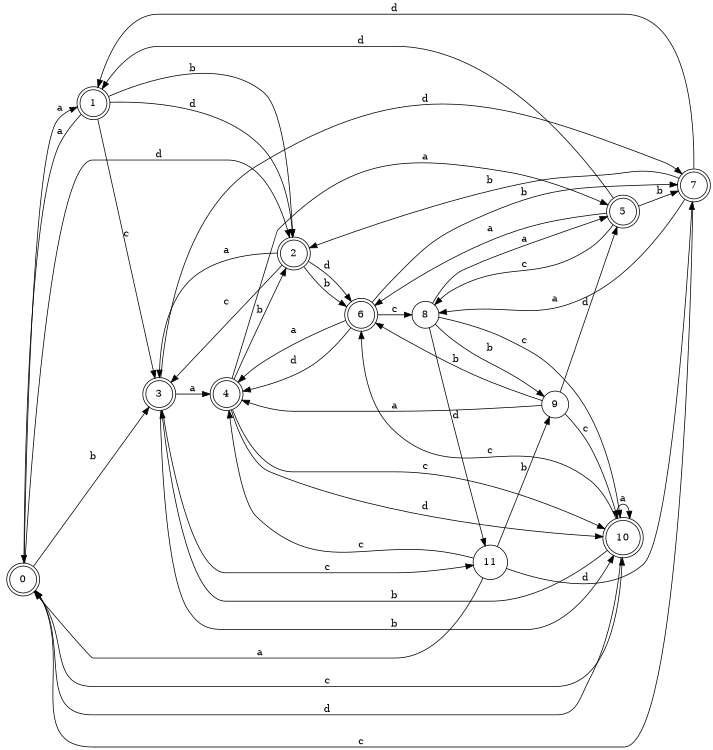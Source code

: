 digraph n10_10 {
__start0 [label="" shape="none"];

rankdir=LR;
size="8,5";

s0 [style="rounded,filled", color="black", fillcolor="white" shape="doublecircle", label="0"];
s1 [style="rounded,filled", color="black", fillcolor="white" shape="doublecircle", label="1"];
s2 [style="rounded,filled", color="black", fillcolor="white" shape="doublecircle", label="2"];
s3 [style="rounded,filled", color="black", fillcolor="white" shape="doublecircle", label="3"];
s4 [style="rounded,filled", color="black", fillcolor="white" shape="doublecircle", label="4"];
s5 [style="rounded,filled", color="black", fillcolor="white" shape="doublecircle", label="5"];
s6 [style="rounded,filled", color="black", fillcolor="white" shape="doublecircle", label="6"];
s7 [style="rounded,filled", color="black", fillcolor="white" shape="doublecircle", label="7"];
s8 [style="filled", color="black", fillcolor="white" shape="circle", label="8"];
s9 [style="filled", color="black", fillcolor="white" shape="circle", label="9"];
s10 [style="rounded,filled", color="black", fillcolor="white" shape="doublecircle", label="10"];
s11 [style="filled", color="black", fillcolor="white" shape="circle", label="11"];
s0 -> s1 [label="a"];
s0 -> s3 [label="b"];
s0 -> s10 [label="c"];
s0 -> s2 [label="d"];
s1 -> s0 [label="a"];
s1 -> s2 [label="b"];
s1 -> s3 [label="c"];
s1 -> s2 [label="d"];
s2 -> s3 [label="a"];
s2 -> s6 [label="b"];
s2 -> s3 [label="c"];
s2 -> s6 [label="d"];
s3 -> s4 [label="a"];
s3 -> s10 [label="b"];
s3 -> s11 [label="c"];
s3 -> s7 [label="d"];
s4 -> s5 [label="a"];
s4 -> s2 [label="b"];
s4 -> s10 [label="c"];
s4 -> s10 [label="d"];
s5 -> s6 [label="a"];
s5 -> s7 [label="b"];
s5 -> s8 [label="c"];
s5 -> s1 [label="d"];
s6 -> s4 [label="a"];
s6 -> s7 [label="b"];
s6 -> s8 [label="c"];
s6 -> s4 [label="d"];
s7 -> s8 [label="a"];
s7 -> s2 [label="b"];
s7 -> s0 [label="c"];
s7 -> s1 [label="d"];
s8 -> s5 [label="a"];
s8 -> s9 [label="b"];
s8 -> s10 [label="c"];
s8 -> s11 [label="d"];
s9 -> s4 [label="a"];
s9 -> s6 [label="b"];
s9 -> s10 [label="c"];
s9 -> s5 [label="d"];
s10 -> s10 [label="a"];
s10 -> s3 [label="b"];
s10 -> s6 [label="c"];
s10 -> s0 [label="d"];
s11 -> s0 [label="a"];
s11 -> s9 [label="b"];
s11 -> s4 [label="c"];
s11 -> s7 [label="d"];

}